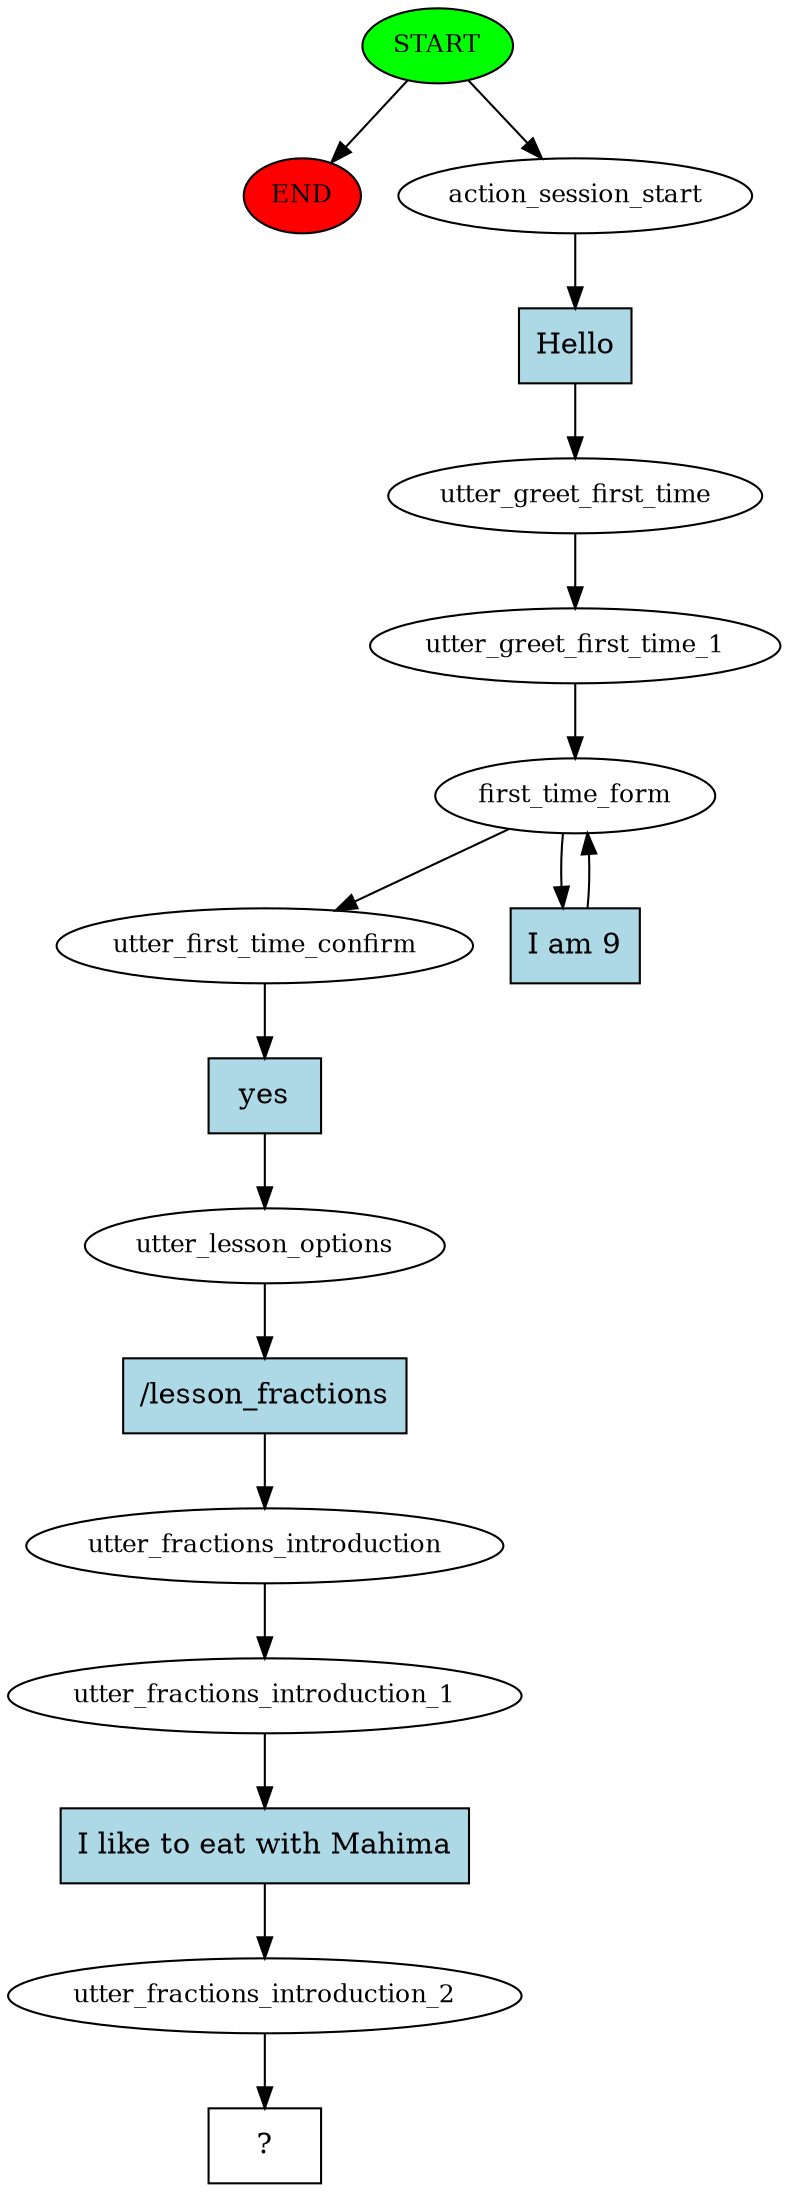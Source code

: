 digraph  {
0 [class="start active", fillcolor=green, fontsize=12, label=START, style=filled];
"-1" [class=end, fillcolor=red, fontsize=12, label=END, style=filled];
1 [class=active, fontsize=12, label=action_session_start];
2 [class=active, fontsize=12, label=utter_greet_first_time];
3 [class=active, fontsize=12, label=utter_greet_first_time_1];
4 [class=active, fontsize=12, label=first_time_form];
7 [class=active, fontsize=12, label=utter_first_time_confirm];
8 [class=active, fontsize=12, label=utter_lesson_options];
9 [class=active, fontsize=12, label=utter_fractions_introduction];
10 [class=active, fontsize=12, label=utter_fractions_introduction_1];
11 [class=active, fontsize=12, label=utter_fractions_introduction_2];
12 [class="intent dashed active", label="  ?  ", shape=rect];
13 [class="intent active", fillcolor=lightblue, label=Hello, shape=rect, style=filled];
14 [class="intent active", fillcolor=lightblue, label="I am 9", shape=rect, style=filled];
15 [class="intent active", fillcolor=lightblue, label=yes, shape=rect, style=filled];
16 [class="intent active", fillcolor=lightblue, label="/lesson_fractions", shape=rect, style=filled];
17 [class="intent active", fillcolor=lightblue, label="I like to eat with Mahima", shape=rect, style=filled];
0 -> "-1"  [class="", key=NONE, label=""];
0 -> 1  [class=active, key=NONE, label=""];
1 -> 13  [class=active, key=0];
2 -> 3  [class=active, key=NONE, label=""];
3 -> 4  [class=active, key=NONE, label=""];
4 -> 7  [class=active, key=NONE, label=""];
4 -> 14  [class=active, key=0];
7 -> 15  [class=active, key=0];
8 -> 16  [class=active, key=0];
9 -> 10  [class=active, key=NONE, label=""];
10 -> 17  [class=active, key=0];
11 -> 12  [class=active, key=NONE, label=""];
13 -> 2  [class=active, key=0];
14 -> 4  [class=active, key=0];
15 -> 8  [class=active, key=0];
16 -> 9  [class=active, key=0];
17 -> 11  [class=active, key=0];
}
